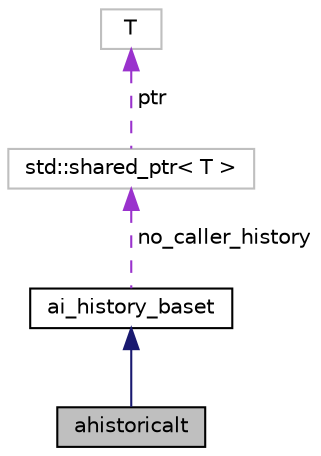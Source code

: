 digraph "ahistoricalt"
{
 // LATEX_PDF_SIZE
  bgcolor="transparent";
  edge [fontname="Helvetica",fontsize="10",labelfontname="Helvetica",labelfontsize="10"];
  node [fontname="Helvetica",fontsize="10",shape=record];
  Node1 [label="ahistoricalt",height=0.2,width=0.4,color="black", fillcolor="grey75", style="filled", fontcolor="black",tooltip="The common case of history is to only care about where you are now, not how you got there!..."];
  Node2 -> Node1 [dir="back",color="midnightblue",fontsize="10",style="solid",fontname="Helvetica"];
  Node2 [label="ai_history_baset",height=0.2,width=0.4,color="black",URL="$classai__history__baset.html",tooltip="A history object is an abstraction / representation of the control-flow part of a set of traces."];
  Node3 -> Node2 [dir="back",color="darkorchid3",fontsize="10",style="dashed",label=" no_caller_history" ,fontname="Helvetica"];
  Node3 [label="std::shared_ptr\< T \>",height=0.2,width=0.4,color="grey75",tooltip="STL class."];
  Node4 -> Node3 [dir="back",color="darkorchid3",fontsize="10",style="dashed",label=" ptr" ,fontname="Helvetica"];
  Node4 [label="T",height=0.2,width=0.4,color="grey75",tooltip=" "];
}
